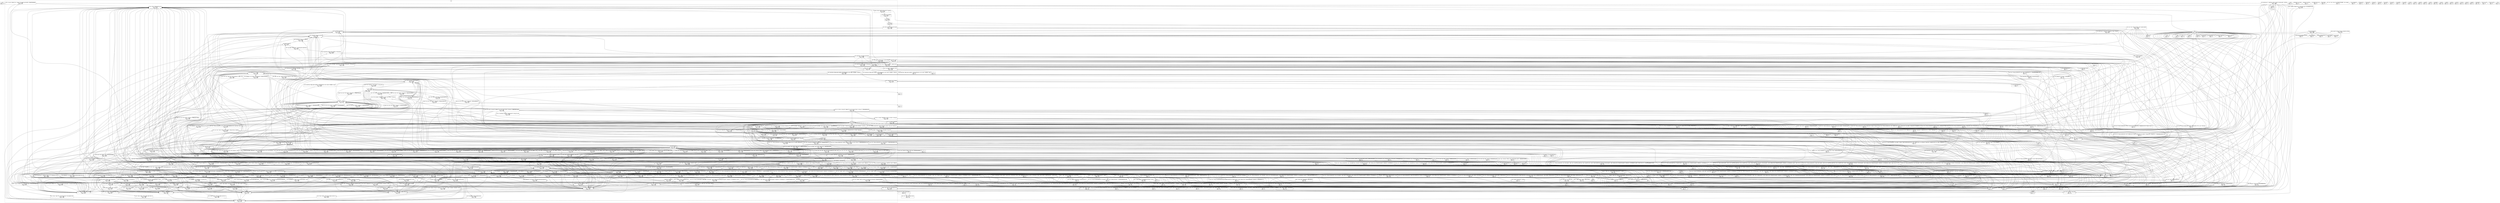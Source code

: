 digraph {
    node [fontname=monospace shape=box]
    0 [label="_init\nmax >= 0\nlocal = ?"]
    1 [label="alloc::raw_vec::RawVec<T,A>::reserve::do_reserve_and_handle::h36e49129a03eb81f\nmax >= 11408\nlocal = 72"]
    2 [label="alloc::raw_vec::RawVec<T,A>::reserve::do_reserve_and_handle::h1c4bd2a6cfea8c97\nmax >= 11408\nlocal = 72"]
    3 [label="alloc::alloc::handle_alloc_error\nmax >= 11408\nlocal = 8"]
    4 [label="alloc::vec::Vec<T,A>::remove::assert_failed\nmax >= 11408\nlocal = 104"]
    5 [label="core::slice::<impl [T]>::copy_from_slice::len_mismatch_fail\nmax >= 11408\nlocal = 104"]
    6 [label="core::str::slice_error_fail\nmax >= 11408\nlocal = 8"]
    7 [label="core::option::expect_failed\nmax >= 11408\nlocal = 8"]
    8 [label="core::slice::index::slice_start_index_len_fail\nmax >= 11408\nlocal = 8"]
    9 [label="core::panicking::panic_fmt\nmax >= 11408\nlocal = 40"]
    10 [label="core::panicking::panic_str_nounwind\nmax >= 11408\nlocal = 104"]
    11 [label="core::panicking::panic_no_unwind\nmax >= 11408\nlocal = 8"]
    12 [label="core::panicking::panic\nmax >= 11408\nlocal = 72"]
    13 [label="core::panicking::panic_bounds_check\nmax >= 11408\nlocal = 104"]
    14 [label="core::slice::index::slice_end_index_len_fail\nmax >= 11408\nlocal = 8"]
    15 [label="core::slice::index::slice_index_order_fail\nmax >= 11408\nlocal = 8"]
    16 [label="core::str::traits::str_index_overflow_fail\nmax >= 11408\nlocal = 56"]
    17 [label="core::result::unwrap_failed\nmax >= 11408\nlocal = 120"]
    18 [label="alloc::raw_vec::RawVec<T,A>::reserve::do_reserve_and_handle::h7c82f202d21c6a81\nmax >= 11408\nlocal = 56"]
    19 [label="alloc::raw_vec::RawVec<T,A>::reserve::do_reserve_and_handle::hac17b197766c3e24\nmax >= 11408\nlocal = 72"]
    20 [label="alloc::raw_vec::RawVec<T,A>::reserve::do_reserve_and_handle::hc50c964d88e1fcd3\nmax >= 11408\nlocal = 72"]
    21 [label="std::sync::once_lock::OnceLock<T>::initialize::h85a9eed71391c72c\nmax >= 11408\nlocal = 40"]
    22 [label="std::sync::once_lock::OnceLock<T>::initialize::h76762097b7ed186e\nmax >= 11408\nlocal = 40"]
    23 [label="core::slice::sort::heapsort\nmax >= 11408\nlocal = 24"]
    24 [label="core::slice::sort::break_patterns\nmax >= 11408\nlocal = 40"]
    25 [label="core::slice::sort::partial_insertion_sort\nmax >= 11408\nlocal = 72"]
    26 [label="std::sys::common::small_c_string::run_with_cstr_allocating::h47029cc8515edc21\nmax >= 11408\nlocal = 88"]
    27 [label="std::sys::common::small_c_string::run_with_cstr_allocating::h9a3aefaa1af60b79\nmax >= 11408\nlocal = 248"]
    28 [label="std::sys::common::small_c_string::run_with_cstr_allocating::hccb79c6c567336b1\nmax >= 11408\nlocal = 72"]
    29 [label="std::panicking::try::cleanup\nmax >= 11408\nlocal = 24"]
    30 [label="std::io::buffered::bufwriter::BufWriter<W>::write_all_cold\nmax >= 11408\nlocal = 40"]
    31 [label="std::process::abort\nmax >= 16\nlocal = 8"]
    32 [label="std::sys_common::once::futex::Once::call::ha064289d5e4e38a3\nmax >= 11408\nlocal = 184"]
    33 [label="std::sys_common::once::futex::Once::call::ha5980900666938bc\nmax >= 11408\nlocal = 184"]
    34 [label="std::sys_common::once::futex::Once::call::he3d97cf7570bf583\nmax >= 11408\nlocal = 184"]
    35 [label="std::thread::ThreadId::new::exhausted\nmax >= 11408\nlocal = 56"]
    36 [label="core::panicking::assert_failed\nmax >= 11408\nlocal = 88"]
    37 [label="std::sys::unix::locks::futex_mutex::Mutex::lock_contended\nmax >= 72\nlocal = 72"]
    38 [label="std::sys::unix::locks::futex_rwlock::RwLock::read_contended\nmax >= 11408\nlocal = 104"]
    39 [label="std::sys::unix::locks::futex_rwlock::RwLock::wake_writer_or_readers\nmax >= 11408\nlocal = 8"]
    40 [label="std::panicking::panic_count::is_zero_slow_path\nmax = 0\nlocal = 0"]
    41 [label="_start\nmax >= 0\nlocal = ?"]
    42 [label="deregister_tm_clones\nmax >= 0\nlocal = ?"]
    43 [label="register_tm_clones\nmax >= 0\nlocal = ?"]
    44 [label="__do_global_dtors_aux\nmax >= 0\nlocal = ?"]
    45 [label="frame_dummy\nmax >= 0\nlocal = ?"]
    46 [label="std::sys_common::backtrace::__rust_begin_short_backtrace\nmax >= 11408\nlocal = 8"]
    47 [label="example::main\nmax >= 11408\nlocal = 8"]
    48 [label="example::bar\nmax >= 11408\nlocal = 136"]
    49 [label="main\nmax >= 11768\nlocal = 360"]
    50 [label="__rust_alloc\nmax >= 8\nlocal = 8"]
    51 [label="__rust_alloc_error_handler\nmax >= 11408\nlocal = 8"]
    52 [label="alloc::raw_vec::RawVec<T,A>::reserve_for_push::h0fe5c4d51fb598af\nmax >= 11408\nlocal = 72"]
    53 [label="alloc::raw_vec::finish_grow::h9110f896855b326d\nmax >= 56\nlocal = 56"]
    54 [label="addr2line::path_push\nmax >= 11408\nlocal = 56"]
    55 [label="alloc::raw_vec::capacity_overflow\nmax >= 11408\nlocal = 56"]
    56 [label="alloc::raw_vec::finish_grow::hc1b85e927d427dc6\nmax >= 56\nlocal = 56"]
    57 [label="alloc::raw_vec::RawVec<T,A>::reserve_for_push::h7f7fb77b57ac68b5\nmax >= 11408\nlocal = 72"]
    58 [label="alloc::alloc::handle_alloc_error::rt_error\nmax >= 11408\nlocal = 8"]
    59 [label="__rg_oom\nmax >= 11408\nlocal = 8"]
    60 [label="alloc::vec::Vec<T,A>::into_boxed_slice\nmax >= 11408\nlocal = 24"]
    61 [label="alloc::string::String::from_utf8_lossy\nmax >= 11408\nlocal = 152"]
    62 [label="core::fmt::num::<impl core::fmt::LowerHex for u64>::fmt\nmax >= 11408\nlocal = 136"]
    63 [label="<core::cell::BorrowMutError as core::fmt::Debug>::fmt\nmax >= 11408\nlocal = 0"]
    64 [label="core::ffi::c_str::CStr::from_bytes_with_nul\nmax >= 11408\nlocal = 8"]
    65 [label="core::unicode::unicode_data::grapheme_extend::lookup\nmax >= 11408\nlocal = 8"]
    66 [label="core::str::slice_error_fail_rt\nmax >= 11408\nlocal = 216"]
    67 [label="<core::fmt::builders::PadAdapter as core::fmt::Write>::write_str\nmax >= 11408\nlocal = 168"]
    68 [label="core::fmt::builders::DebugTuple::field\nmax >= 11408\nlocal = 152"]
    69 [label="core::fmt::builders::DebugList::entry\nmax >= 11408\nlocal = 152"]
    70 [label="core::fmt::Write::write_char::h4bdb9e0bc57a10bb\nmax >= 11408\nlocal = 8"]
    71 [label="core::fmt::Write::write_fmt::h2df8348828b3c4f3\nmax >= 11408\nlocal = 72"]
    72 [label="<&mut W as core::fmt::Write>::write_str::hcd4131971a445834\nmax >= 11408\nlocal = 0"]
    73 [label="<&mut W as core::fmt::Write>::write_char::h98ee350c3e365b6e\nmax >= 11408\nlocal = 8"]
    74 [label="<&mut W as core::fmt::Write>::write_fmt::h89a539141d589008\nmax >= 11408\nlocal = 72"]
    75 [label="core::str::count::do_count_chars\nmax = 48\nlocal = 48"]
    76 [label="<core::num::error::ParseIntError as core::fmt::Debug>::fmt\nmax >= 11408\nlocal = 88"]
    77 [label="core::str::converts::from_utf8\nmax = 24\nlocal = 24"]
    78 [label="<T as core::any::Any>::type_id::h590003a154429f55\nmax = 0\nlocal = 0"]
    79 [label="core::panicking::panic_str\nmax >= 11408\nlocal = 24"]
    80 [label="core::panicking::panic_display\nmax >= 11408\nlocal = 72"]
    81 [label="<core::panic::panic_info::PanicInfo as core::fmt::Display>::fmt\nmax >= 11408\nlocal = 152"]
    82 [label="core::slice::memchr::memchr_aligned\nmax >= 11408\nlocal = 24"]
    83 [label="core::fmt::num::imp::<impl core::fmt::Display for i32>::fmt\nmax >= 11408\nlocal = 56"]
    84 [label="core::fmt::num::imp::<impl core::fmt::Display for u32>::fmt\nmax >= 11408\nlocal = 40"]
    85 [label="core::fmt::num::imp::<impl core::fmt::Display for u64>::fmt\nmax >= 11408\nlocal = 40"]
    86 [label="core::fmt::num::imp::<impl core::fmt::Display for usize>::fmt\nmax >= 11408\nlocal = 40"]
    87 [label="<core::ops::range::Range<Idx> as core::fmt::Debug>::fmt\nmax >= 11408\nlocal = 152"]
    88 [label="core::slice::index::slice_start_index_len_fail_rt\nmax >= 11408\nlocal = 104"]
    89 [label="core::panicking::assert_failed_inner\nmax >= 11408\nlocal = 216"]
    90 [label="core::slice::index::slice_end_index_len_fail_rt\nmax >= 11408\nlocal = 104"]
    91 [label="core::slice::index::slice_index_order_fail_rt\nmax >= 11408\nlocal = 104"]
    92 [label="core::str::pattern::StrSearcher::new\nmax >= 11408\nlocal = 72"]
    93 [label="core::ops::function::FnOnce::call_once::hf22b3a8ce0daddbe\nmax = 0\nlocal = 0"]
    94 [label="core::fmt::write\nmax >= 11408\nlocal = 120"]
    95 [label="<core::fmt::Arguments as core::fmt::Display>::fmt\nmax >= 11408\nlocal = 56"]
    96 [label="core::fmt::Formatter::pad_integral\nmax >= 11408\nlocal = 104"]
    97 [label="core::fmt::Formatter::pad_integral::write_prefix\nmax >= 11408\nlocal = 40"]
    98 [label="core::fmt::Formatter::pad\nmax >= 11408\nlocal = 72"]
    99 [label="<&T as core::fmt::Debug>::fmt::haf905d37ffbff97d\nmax >= 11408\nlocal = 0"]
    100 [label="<char as core::fmt::Debug>::fmt\nmax >= 11408\nlocal = 56"]
    101 [label="<char as core::fmt::Display>::fmt\nmax >= 11408\nlocal = 8"]
    102 [label="<core::fmt::Error as core::fmt::Debug>::fmt\nmax >= 11408\nlocal = 0"]
    103 [label="<&T as core::fmt::Display>::fmt::h1bbdba98d372c13c\nmax >= 11408\nlocal = 0"]
    104 [label="<&T as core::fmt::Display>::fmt::h9763b0f888de61b9\nmax >= 11408\nlocal = 0"]
    105 [label="<&T as core::fmt::Display>::fmt::hef733b5ff7cff0ba\nmax >= 11408\nlocal = 56"]
    106 [label="core::unicode::printable::is_printable\nmax >= 11408\nlocal = 8"]
    107 [label="core::unicode::printable::check\nmax >= 11408\nlocal = 24"]
    108 [label="<core::str::lossy::Utf8Chunks as core::iter::traits::iterator::Iterator>::next\nmax = 16\nlocal = 16"]
    109 [label="core::ptr::drop_in_place<gimli::read::abbrev::Abbreviation>\nmax >= 0\nlocal = 0"]
    110 [label="gimli::read::unit::allow_section_offset\nmax = 0\nlocal = 0"]
    111 [label="core::ptr::drop_in_place<alloc::collections::btree::mem::replace::PanicGuard>\nmax = 0\nlocal = 0"]
    112 [label="core::ptr::drop_in_place<alloc::boxed::Box<alloc::collections::btree::node::LeafNode<u64,gimli::read::abbrev::Abbreviation>>>\nmax >= 0\nlocal = 0"]
    113 [label="core::ptr::drop_in_place<(u64,gimli::read::abbrev::Abbreviation)>\nmax >= 0\nlocal = 0"]
    114 [label="alloc::raw_vec::finish_grow::h190038aeb7632f38\nmax >= 56\nlocal = 56"]
    115 [label="alloc::raw_vec::RawVec<T,A>::reserve_for_push::hd7d16d8d4127f535\nmax >= 11408\nlocal = 72"]
    116 [label="<gimli::read::abbrev::Attributes as core::ops::deref::Deref>::deref\nmax >= 11408\nlocal = 8"]
    117 [label="miniz_oxide::inflate::core::decompress\nmax >= 11408\nlocal = 280"]
    118 [label="miniz_oxide::inflate::core::apply_match\nmax >= 11408\nlocal = 8"]
    119 [label="miniz_oxide::inflate::core::transfer\nmax >= 11408\nlocal = 24"]
    120 [label="miniz_oxide::inflate::core::init_tree\nmax >= 11408\nlocal = 264"]
    121 [label="panic_unwind::real_imp::panic::exception_cleanup\nmax >= 11416\nlocal = 8"]
    122 [label="core::ptr::drop_in_place<panic_unwind::real_imp::Exception>\nmax >= 11408\nlocal = 24"]
    123 [label="core::ptr::drop_in_place<alloc::boxed::Box<panic_unwind::real_imp::Exception>>\nmax >= 11408\nlocal = 24"]
    124 [label="rustc_demangle::v0::Printer::print_path\nmax >= 11408\nlocal = 152"]
    125 [label="rustc_demangle::v0::Printer::print_backref::hf36512f7f0419140\nmax >= 11408\nlocal = 56"]
    126 [label="rustc_demangle::v0::Printer::print_sep_list::h3a7df39366650a74\nmax >= 11408\nlocal = 40"]
    127 [label="rustc_demangle::v0::Parser::integer_62\nmax = 8\nlocal = 8"]
    128 [label="rustc_demangle::v0::Printer::skipping_printing\nmax >= 11408\nlocal = 24"]
    129 [label="rustc_demangle::v0::Printer::print_type\nmax >= 11408\nlocal = 56"]
    130 [label="rustc_demangle::v0::Parser::namespace\nmax = 0\nlocal = 0"]
    131 [label="rustc_demangle::v0::Parser::disambiguator\nmax = 32\nlocal = 24"]
    132 [label="rustc_demangle::v0::Parser::ident\nmax >= 11408\nlocal = 8"]
    133 [label="<rustc_demangle::v0::Ident as core::fmt::Display>::fmt\nmax >= 11408\nlocal = 632"]
    134 [label="rustc_demangle::v0::Printer::in_binder::hec7719f1ee5b5f14\nmax >= 11408\nlocal = 56"]
    135 [label="rustc_demangle::v0::Printer::print_backref::hc554e4e7d344a4d2\nmax >= 11408\nlocal = 56"]
    136 [label="rustc_demangle::v0::Printer::in_binder::h26a2a4831ba0cb56\nmax >= 11408\nlocal = 56"]
    137 [label="rustc_demangle::v0::Printer::eat\nmax = 0\nlocal = 0"]
    138 [label="rustc_demangle::v0::Printer::print_lifetime_from_index\nmax >= 11408\nlocal = 88"]
    139 [label="rustc_demangle::v0::Printer::print_sep_list::h0e9a7382fb3b688a\nmax >= 11408\nlocal = 40"]
    140 [label="rustc_demangle::v0::Printer::print_const\nmax >= 11408\nlocal = 56"]
    141 [label="rustc_demangle::v0::Printer::print_const_uint\nmax >= 11408\nlocal = 88"]
    142 [label="rustc_demangle::v0::Printer::print_backref::h548e65211749ae9a\nmax >= 11408\nlocal = 56"]
    143 [label="rustc_demangle::v0::Parser::next\nmax = 0\nlocal = 0"]
    144 [label="rustc_demangle::v0::Printer::print_sep_list::h3289e49d30d83dfe\nmax >= 11408\nlocal = 120"]
    145 [label="rustc_demangle::v0::Printer::print_sep_list::h93b8929ddd17de71\nmax >= 11408\nlocal = 40"]
    146 [label="rustc_demangle::v0::Printer::print_sep_list::h59cbeb4875f8cedc\nmax >= 11408\nlocal = 40"]
    147 [label="rustc_demangle::v0::Printer::print_const_str_literal\nmax >= 11408\nlocal = 120"]
    148 [label="rustc_demangle::v0::Parser::hex_nibbles\nmax >= 11408\nlocal = 8"]
    149 [label="rustc_demangle::v0::HexNibbles::try_parse_uint\nmax >= 11408\nlocal = 232"]
    150 [label="rustc_demangle::v0::Printer::print_quoted_escaped_chars\nmax >= 11408\nlocal = 72"]
    151 [label="<core::iter::sources::from_fn::FromFn<F> as core::iter::traits::iterator::Iterator>::next\nmax >= 11408\nlocal = 168"]
    152 [label="core::str::count::count_chars\nmax = 48\nlocal = 0"]
    153 [label="rustc_demangle::v0::Printer::print_dyn_trait\nmax >= 11408\nlocal = 120"]
    154 [label="rustc_demangle::v0::Printer::print_path_maybe_open_generics\nmax >= 11408\nlocal = 72"]
    155 [label="rustc_demangle::v0::Printer::print_generic_arg\nmax >= 11408\nlocal = 40"]
    156 [label="rustc_demangle::v0::Printer::print_type::{{closure}}\nmax >= 11408\nlocal = 200"]
    157 [label="core::str::iter::SplitInternal<P>::next\nmax >= 11408\nlocal = 72"]
    158 [label="<() as core::fmt::Debug>::fmt\nmax >= 11408\nlocal = 0"]
    159 [label="<&T as core::fmt::Display>::fmt::h9e258ba42fb59b6a\nmax >= 11408\nlocal = 168"]
    160 [label="<rustc_demangle::SizeLimitExhausted as core::fmt::Debug>::fmt\nmax >= 11408\nlocal = 0"]
    161 [label="<&mut W as core::fmt::Write>::write_str::hecbb674d2aa2ba65\nmax >= 11408\nlocal = 0"]
    162 [label="<&mut W as core::fmt::Write>::write_char::h7c8ae46f106cbadf\nmax >= 11408\nlocal = 8"]
    163 [label="<&mut W as core::fmt::Write>::write_fmt::h05bc94fe4bdf202b\nmax >= 11408\nlocal = 72"]
    164 [label="<&T as core::fmt::Debug>::fmt::h26e0507552ebe7a6\nmax >= 11408\nlocal = 136"]
    165 [label="<&T as core::fmt::Debug>::fmt::h26fc9e5d8c068b49\nmax >= 11408\nlocal = 120"]
    166 [label="<&mut T as core::fmt::Debug>::fmt\nmax >= 11408\nlocal = 72"]
    167 [label="alloc::collections::btree::search::<impl alloc::collections::btree::node::NodeRef<BorrowType,K,V,alloc::collections::btree::node::marker::LeafOrInternal>>::search_tree\nmax = 0\nlocal = 0"]
    168 [label="alloc::raw_vec::RawVec<T,A>::allocate_in\nmax >= 11408\nlocal = 24"]
    169 [label="alloc::raw_vec::RawVec<T,A>::reserve_for_push::h0b2d41189b825f5e\nmax >= 11408\nlocal = 72"]
    170 [label="alloc::raw_vec::RawVec<T,A>::reserve_for_push::h0cca32ac08a6250b\nmax >= 11408\nlocal = 72"]
    171 [label="alloc::raw_vec::RawVec<T,A>::reserve_for_push::h0da710bae1a09a5d\nmax >= 11408\nlocal = 72"]
    172 [label="alloc::raw_vec::RawVec<T,A>::reserve_for_push::h26ca01d2a920031e\nmax >= 11408\nlocal = 72"]
    173 [label="alloc::raw_vec::RawVec<T,A>::reserve_for_push::h3781c4658f7a3cbb\nmax >= 11408\nlocal = 72"]
    174 [label="alloc::raw_vec::RawVec<T,A>::reserve_for_push::h4bac86e8d2af1316\nmax >= 11408\nlocal = 72"]
    175 [label="alloc::raw_vec::RawVec<T,A>::reserve_for_push::h57cd82e963fcca36\nmax >= 11480\nlocal = 72"]
    176 [label="alloc::raw_vec::RawVec<T,A>::reserve_for_push::h657ebd7e04ce54e2\nmax >= 11408\nlocal = 72"]
    177 [label="alloc::raw_vec::RawVec<T,A>::reserve_for_push::hb5dd487f8e23b19a\nmax >= 11408\nlocal = 72"]
    178 [label="alloc::raw_vec::RawVec<T,A>::reserve_for_push::hb7fcd15b842ce237\nmax >= 11408\nlocal = 72"]
    179 [label="alloc::raw_vec::RawVec<T,A>::reserve_for_push::hd623e7b8b2d427de\nmax >= 11408\nlocal = 72"]
    180 [label="core::option::Option<&T>::cloned\nmax = 0\nlocal = 0"]
    181 [label="gimli::read::aranges::DebugAranges<R>::header\nmax = 144\nlocal = 24"]
    182 [label="gimli::read::aranges::ArangeHeader<R,Offset>::parse\nmax = 120\nlocal = 88"]
    183 [label="gimli::read::aranges::ArangeEntryIter<R>::next\nmax = 104\nlocal = 88"]
    184 [label="std::backtrace_rs::symbolize::gimli::stash::Stash::allocate\nmax >= 11408\nlocal = 40"]
    185 [label="alloc::sync::Arc<T>::drop_slow::h05c3d540325ac690\nmax >= 8\nlocal = 8"]
    186 [label="alloc::sync::Arc<T>::drop_slow::h283671f02b6246d7\nmax >= 0\nlocal = 0"]
    187 [label="core::ptr::drop_in_place<std::io::error::Error>::h64d1dcbb94c646a0.1170\nmax >= 11408\nlocal = 24"]
    188 [label="alloc::alloc::box_free::h41901c19036f3af5.1171\nmax >= 0\nlocal = 0"]
    189 [label="alloc::sync::Arc<T>::drop_slow::hdf26ee12f52b1480\nmax >= 8\nlocal = 8"]
    190 [label="alloc::sync::Arc<T>::drop_slow::he11561cbe4432cdf\nmax >= 8\nlocal = 8"]
    191 [label="<std::io::stdio::StdoutRaw as std::io::Write>::write_all\nmax >= 11408\nlocal = 56"]
    192 [label="core::ptr::drop_in_place<std::sys_common::remutex::ReentrantMutexGuard<core::cell::RefCell<std::io::buffered::linewriter::LineWriter<std::io::stdio::StdoutRaw>>>>\nmax >= 0\nlocal = 0"]
    193 [label="core::ptr::drop_in_place<std::io::buffered::linewriter::LineWriter<std::io::stdio::StdoutRaw>>\nmax >= 11408\nlocal = 24"]
    194 [label="core::ptr::drop_in_place<core::cell::RefMut<std::io::buffered::linewriter::LineWriter<std::io::stdio::StdoutRaw>>>\nmax = 0\nlocal = 0"]
    195 [label="core::ptr::drop_in_place<std::io::Write::write_fmt::Adapter<std::io::stdio::StdoutLock>>\nmax >= 11408\nlocal = 24"]
    196 [label="std::sys::unix::fs::try_statx\nmax >= 296\nlocal = 296"]
    197 [label="std::sys::unix::fs::File::open_c\nmax >= 56\nlocal = 56"]
    198 [label="<T as core::any::Any>::type_id::h14df34c32cea24a7\nmax = 0\nlocal = 0"]
    199 [label="<*mut T as core::fmt::Debug>::fmt\nmax >= 11408\nlocal = 168"]
    200 [label="core::ptr::drop_in_place<gimli::read::abbrev::Attributes>\nmax >= 0\nlocal = 0"]
    201 [label="core::ptr::drop_in_place<gimli::read::abbrev::Abbreviations>\nmax >= 11408\nlocal = 40"]
    202 [label="std::path::Components::as_path\nmax >= 11408\nlocal = 200"]
    203 [label="std::path::Components::include_cur_dir\nmax >= 11408\nlocal = 8"]
    204 [label="std::path::Components::parse_next_component_back\nmax >= 11408\nlocal = 40"]
    205 [label="<std::path::Components as core::iter::traits::iterator::Iterator>::next\nmax >= 11408\nlocal = 72"]
    206 [label="<std::path::Components as core::iter::traits::double_ended::DoubleEndedIterator>::next_back\nmax >= 11408\nlocal = 216"]
    207 [label="std::path::PathBuf::push::h1a9bf8079e137fee\nmax >= 11408\nlocal = 8"]
    208 [label="std::path::PathBuf::push::h7d8b24751c771554\nmax >= 11408\nlocal = 8"]
    209 [label="std::path::PathBuf::push::hb5fa75d5c04ed561\nmax >= 11408\nlocal = 40"]
    210 [label="std::path::Path::parent\nmax >= 11408\nlocal = 120"]
    211 [label="std::path::Path::_strip_prefix\nmax >= 11408\nlocal = 392"]
    212 [label="std::path::Path::is_file\nmax >= 11408\nlocal = 200"]
    213 [label="std::path::Path::is_dir\nmax >= 11408\nlocal = 200"]
    214 [label="<std::path::StripPrefixError as core::fmt::Debug>::fmt\nmax >= 11408\nlocal = 56"]
    215 [label="std::sys::unix::stack_overflow::imp::signal_handler\nmax >= 11664\nlocal = 248"]
    216 [label="core::ptr::drop_in_place<core::result::Result<(),std::io::error::Error>>::h9dd02d4b64d2d1a9.1227\nmax >= 11408\nlocal = 24"]
    217 [label="core::iter::traits::iterator::Iterator::eq\nmax >= 11408\nlocal = 328"]
    218 [label="core::slice::sort::recurse\nmax >= 11408\nlocal = 456"]
    219 [label="core::ptr::drop_in_place<core::slice::sort::CopyOnDrop<std::backtrace_rs::symbolize::gimli::elf::ParsedSym>>\nmax = 0\nlocal = 0"]
    220 [label="std::alloc::default_alloc_error_hook\nmax >= 11408\nlocal = 104"]
    221 [label="rust_oom\nmax >= 11408\nlocal = 8"]
    222 [label="core::ops::function::FnOnce::call_once{{vtable.shim}}::hfd390df0392dbf23\nmax >= 11408\nlocal = 0"]
    223 [label="std::sys_common::backtrace::_print_fmt::{{closure}}::hbd8899d336e1d05a\nmax >= 11408\nlocal = 184"]
    224 [label="core::ptr::drop_in_place<std::backtrace_rs::print::BacktraceFrameFmt>\nmax = 0\nlocal = 0"]
    225 [label="std::sys_common::backtrace::_print_fmt::{{closure}}::{{closure}}\nmax >= 11408\nlocal = 232"]
    226 [label="core::str::pattern::Pattern::is_contained_in\nmax >= 11408\nlocal = 184"]
    227 [label="std::backtrace_rs::symbolize::SymbolName::new\nmax >= 11408\nlocal = 216"]
    228 [label="<std::backtrace_rs::symbolize::SymbolName as core::fmt::Display>::fmt\nmax >= 11408\nlocal = 152"]
    229 [label="core::ptr::drop_in_place<alloc::vec::Vec<(gimli::common::DebugInfoOffset,gimli::common::DebugArangesOffset)>>\nmax >= 0\nlocal = 0"]
    230 [label="core::ptr::drop_in_place<alloc::vec::Vec<addr2line::LineSequence>>\nmax >= 40\nlocal = 40"]
    231 [label="core::ptr::drop_in_place<alloc::vec::Vec<addr2line::UnitRange>>\nmax >= 0\nlocal = 0"]
    232 [label="<&T as core::fmt::Debug>::fmt::hc84caef91f0d3073\nmax >= 11408\nlocal = 136"]
    233 [label="<&T as core::fmt::Debug>::fmt::hd209bfa036161cba\nmax >= 11408\nlocal = 0"]
    234 [label="gimli::read::rnglists::RangeLists<R>::get_offset\nmax = 80\nlocal = 56"]
    235 [label="gimli::read::rnglists::RngListIter<R>::next\nmax = 144\nlocal = 104"]
    236 [label="object::read::util::StringTable<R>::get\nmax = 0\nlocal = 0"]
    237 [label="std::io::Write::write_fmt\nmax >= 11408\nlocal = 88"]
    238 [label="core::ptr::drop_in_place<alloc::ffi::c_str::CString>\nmax >= 0\nlocal = 0"]
    239 [label="core::ops::function::FnOnce::call_once::h045028c762d6fbdf\nmax >= 11408\nlocal = 8"]
    240 [label="std::rt::lang_start_internal::{{closure}}::h42b5e48f88ff35eb\nmax >= 11408\nlocal = 120"]
    241 [label="std::rt::lang_start_internal::{{closure}}::h3fcc594d69639284\nmax >= 11408\nlocal = 120"]
    242 [label="<std::thread::local::AccessError as core::fmt::Debug>::fmt\nmax >= 11408\nlocal = 0"]
    243 [label="core::ptr::drop_in_place<core::cell::RefMut<core::option::Option<std::sys_common::thread_info::ThreadInfo>>>\nmax = 0\nlocal = 0"]
    244 [label="core::ptr::drop_in_place<std::thread::Thread>::hde59e1b3c7f232e8.1323\nmax >= 8\nlocal = 0"]
    245 [label="core::ptr::drop_in_place<std::sys_common::thread_info::set::{{closure}}>\nmax >= 8\nlocal = 0"]
    246 [label="<std::io::error::Error as core::fmt::Display>::fmt\nmax >= 11408\nlocal = 264"]
    247 [label="<alloc::string::String as core::fmt::Display>::fmt\nmax >= 11408\nlocal = 0"]
    248 [label="std::io::Write::write_all\nmax >= 11408\nlocal = 56"]
    249 [label="std::backtrace_rs::backtrace::libunwind::trace::trace_fn\nmax >= 11448\nlocal = 40"]
    250 [label="gimli::read::dwarf::Dwarf<R>::attr_string\nmax = 80\nlocal = 56"]
    251 [label="core::ptr::drop_in_place<alloc::sync::ArcInner<gimli::read::dwarf::Dwarf<gimli::read::endian_slice::EndianSlice<gimli::endianity::LittleEndian>>>>\nmax >= 8\nlocal = 0"]
    252 [label="<alloc::collections::btree::map::BTreeMap<K,V,A> as core::ops::drop::Drop>::drop\nmax >= 11408\nlocal = 72"]
    253 [label="addr2line::ResUnit<R>::render_file\nmax >= 11408\nlocal = 168"]
    254 [label="core::ptr::drop_in_place<alloc::borrow::Cow<str>>\nmax >= 0\nlocal = 0"]
    255 [label="addr2line::ResDwarf<R>::parse\nmax >= 11408\nlocal = 3592"]
    256 [label="core::ptr::drop_in_place<alloc::raw_vec::RawVec<addr2line::ResUnit<gimli::read::endian_slice::EndianSlice<gimli::endianity::LittleEndian>>>>\nmax >= 0\nlocal = 0"]
    257 [label="core::ptr::drop_in_place<core::option::Option<gimli::read::line::IncompleteLineProgram<gimli::read::endian_slice::EndianSlice<gimli::endianity::LittleEndian>,usize>>>\nmax >= 8\nlocal = 8"]
    258 [label="core::ptr::drop_in_place<gimli::read::dwarf::Unit<gimli::read::endian_slice::EndianSlice<gimli::endianity::LittleEndian>,usize>>\nmax >= 11408\nlocal = 40"]
    259 [label="core::ptr::drop_in_place<addr2line::lazy::LazyCell<core::result::Result<addr2line::Lines,gimli::read::Error>>>\nmax >= 40\nlocal = 40"]
    260 [label="core::ptr::drop_in_place<addr2line::ResUnit<gimli::read::endian_slice::EndianSlice<gimli::endianity::LittleEndian>>>\nmax >= 11408\nlocal = 24"]
    261 [label="core::ptr::drop_in_place<alloc::vec::Vec<addr2line::ResUnit<gimli::read::endian_slice::EndianSlice<gimli::endianity::LittleEndian>>>>\nmax >= 11408\nlocal = 40"]
    262 [label="core::ptr::drop_in_place<alloc::sync::Arc<gimli::read::dwarf::Dwarf<gimli::read::endian_slice::EndianSlice<gimli::endianity::LittleEndian>>>>\nmax >= 8\nlocal = 0"]
    263 [label="core::ptr::drop_in_place<addr2line::lazy::LazyCell<core::result::Result<addr2line::function::Functions<gimli::read::endian_slice::EndianSlice<gimli::endianity::LittleEndian>>,gimli::read::Error>>>\nmax >= 40\nlocal = 40"]
    264 [label="std::sys::unix::decode_error_kind\nmax = 0\nlocal = 0"]
    265 [label="std::sys::unix::abort_internal\nmax >= 8\nlocal = 8"]
    266 [label="std::backtrace_rs::symbolize::gimli::libs_dl_iterate_phdr::callback\nmax >= 11968\nlocal = 488"]
    267 [label="core::ptr::drop_in_place<std::backtrace_rs::symbolize::gimli::Library>\nmax >= 8\nlocal = 8"]
    268 [label="<&mut W as core::fmt::Write>::write_str::hd54d1e20174fb8dc\nmax >= 11408\nlocal = 40"]
    269 [label="<&mut W as core::fmt::Write>::write_char::h4821b38a2819c707\nmax >= 11408\nlocal = 40"]
    270 [label="<&mut W as core::fmt::Write>::write_fmt::h9c726c3aad019d12\nmax >= 11408\nlocal = 72"]
    271 [label="alloc::ffi::c_str::CString::new\nmax >= 11408\nlocal = 152"]
    272 [label="gimli::read::addr::DebugAddr<R>::get_address\nmax = 40\nlocal = 24"]
    273 [label="core::ptr::drop_in_place<alloc::vec::Vec<&addr2line::function::InlinedFunction<gimli::read::endian_slice::EndianSlice<gimli::endianity::LittleEndian>>>>\nmax >= 0\nlocal = 0"]
    274 [label="addr2line::function::Function<R>::parse_children\nmax >= 11408\nlocal = 440"]
    275 [label="addr2line::function::name_attr\nmax >= 11408\nlocal = 24"]
    276 [label="core::ptr::drop_in_place<alloc::boxed::Box<[addr2line::function::InlinedFunction<gimli::read::endian_slice::EndianSlice<gimli::endianity::LittleEndian>>]>>\nmax >= 0\nlocal = 0"]
    277 [label="core::ptr::drop_in_place<alloc::vec::Vec<addr2line::function::InlinedFunction<gimli::read::endian_slice::EndianSlice<gimli::endianity::LittleEndian>>>>\nmax >= 0\nlocal = 0"]
    278 [label="addr2line::function::name_entry\nmax >= 11408\nlocal = 232"]
    279 [label="core::ptr::drop_in_place<(gimli::read::unit::UnitOffset,addr2line::lazy::LazyCell<core::result::Result<addr2line::function::Function<gimli::read::endian_slice::EndianSlice<gimli::endianity::LittleEndian>>,gimli::read::Error>>)>\nmax >= 8\nlocal = 8"]
    280 [label="core::ptr::drop_in_place<alloc::boxed::Box<[(gimli::read::unit::UnitOffset,addr2line::lazy::LazyCell<core::result::Result<addr2line::function::Function<gimli::read::endian_slice::EndianSlice<gimli::endianity::LittleEndian>>,gimli::read::Error>>)]>>\nmax >= 40\nlocal = 40"]
    281 [label="core::ptr::drop_in_place<alloc::vec::Vec<(gimli::read::unit::UnitOffset,addr2line::lazy::LazyCell<core::result::Result<addr2line::function::Function<gimli::read::endian_slice::EndianSlice<gimli::endianity::LittleEndian>>,gimli::read::Error>>)>>\nmax >= 40\nlocal = 40"]
    282 [label="core::ptr::drop_in_place<alloc::string::String>::h9d8d742738c70de6.1697\nmax >= 0\nlocal = 0"]
    283 [label="__rust_drop_panic\nmax >= 11408\nlocal = 136"]
    284 [label="__rust_foreign_exception\nmax >= 11408\nlocal = 136"]
    285 [label="core::ptr::drop_in_place<core::option::Option<std::thread::Thread>>\nmax >= 8\nlocal = 0"]
    286 [label="std::panicking::default_hook::{{closure}}\nmax >= 11408\nlocal = 136"]
    287 [label="rust_begin_unwind\nmax >= 11408\nlocal = 24"]
    288 [label="<std::panicking::begin_panic_handler::PanicPayload as core::panic::BoxMeUp>::take_box\nmax >= 11408\nlocal = 104"]
    289 [label="<T as core::any::Any>::type_id::h513d4183332ce029\nmax = 0\nlocal = 0"]
    290 [label="<std::panicking::begin_panic_handler::PanicPayload as core::panic::BoxMeUp>::get\nmax >= 11408\nlocal = 88"]
    291 [label="<std::panicking::begin_panic_handler::StrPanicPayload as core::panic::BoxMeUp>::take_box\nmax >= 11408\nlocal = 24"]
    292 [label="<std::panicking::begin_panic_handler::StrPanicPayload as core::panic::BoxMeUp>::get\nmax = 0\nlocal = 0"]
    293 [label="std::panicking::rust_panic_with_hook\nmax >= 11408\nlocal = 216"]
    294 [label="rust_panic\nmax >= 11408\nlocal = 200"]
    295 [label="core::ptr::drop_in_place<std::sync::rwlock::RwLockReadGuard<std::panicking::Hook>>\nmax >= 11408\nlocal = 0"]
    296 [label="std::sys::unix::thread_local_dtor::register_dtor\nmax >= 11408\nlocal = 24"]
    297 [label="std::sys_common::thread_local_key::StaticKey::lazy_init\nmax >= 11408\nlocal = 136"]
    298 [label="gimli::read::unit::parse_attribute\nmax = 120\nlocal = 88"]
    299 [label="rust_eh_personality\nmax >= 11648\nlocal = 200"]
    300 [label="gimli::read::reader::Reader::read_address\nmax = 16\nlocal = 16"]
    301 [label="gimli::read::reader::Reader::read_word\nmax = 24\nlocal = 24"]
    302 [label="gimli::read::reader::Reader::read_sized_offset\nmax = 32\nlocal = 32"]
    303 [label="gimli::read::reader::Reader::read_u64\nmax = 16\nlocal = 16"]
    304 [label="gimli::read::reader::Reader::read_u32\nmax = 0\nlocal = 0"]
    305 [label="core::ops::function::FnOnce::call_once{{vtable.shim}}::hd66d4a676c3452b5\nmax >= 0\nlocal = 0"]
    306 [label="std::personality::gcc::find_eh_action::{{closure}}::haabd84ecbc0576b8\nmax >= 0\nlocal = 0"]
    307 [label="core::ops::function::FnOnce::call_once{{vtable.shim}}::h3700ccefac5a1281\nmax >= 0\nlocal = 0"]
    308 [label="std::personality::gcc::find_eh_action::{{closure}}::h7567ad8eef15ec41\nmax >= 0\nlocal = 0"]
    309 [label="gimli::read::unit::Attribute<R>::value\nmax = 24\nlocal = 24"]
    310 [label="gimli::read::unit::AttributeValue<R,Offset>::u8_value\nmax = 0\nlocal = 0"]
    311 [label="gimli::read::unit::AttributeValue<R,Offset>::udata_value\nmax = 0\nlocal = 0"]
    312 [label="gimli::read::unit::AttributeValue<R,Offset>::u16_value\nmax = 0\nlocal = 0"]
    313 [label="gimli::read::reader::Reader::read_initial_length\nmax = 32\nlocal = 32"]
    314 [label="gimli::read::unit::parse_type_signature\nmax = 24\nlocal = 24"]
    315 [label="gimli::read::unit::parse_dwo_id\nmax = 32\nlocal = 32"]
    316 [label="gimli::read::reader::Reader::read_uleb128\nmax = 24\nlocal = 24"]
    317 [label="std::io::buffered::bufwriter::BufWriter<W>::flush_buf\nmax >= 11408\nlocal = 72"]
    318 [label="core::ptr::drop_in_place<std::io::buffered::bufwriter::BufWriter<W>::flush_buf::BufGuard>\nmax >= 11408\nlocal = 24"]
    319 [label="<std::io::buffered::bufwriter::BufWriter<W> as core::ops::drop::Drop>::drop\nmax >= 11408\nlocal = 24"]
    320 [label="std::backtrace_rs::symbolize::gimli::elf::Object::parse\nmax >= 11408\nlocal = 232"]
    321 [label="object::read::elf::section::SectionTable<Elf,R>::symbols\nmax = 88\nlocal = 88"]
    322 [label="std::backtrace_rs::symbolize::gimli::elf::Object::section\nmax >= 11408\nlocal = 11112"]
    323 [label="std::backtrace_rs::symbolize::gimli::elf::decompress_zlib\nmax >= 11408\nlocal = 11064"]
    324 [label="std::backtrace_rs::symbolize::gimli::elf::Object::build_id\nmax >= 56\nlocal = 56"]
    325 [label="core::ptr::drop_in_place<std::path::PathBuf>::h897ad4d490c070e9.1835\nmax >= 0\nlocal = 0"]
    326 [label="std::backtrace_rs::symbolize::gimli::elf::locate_build_id\nmax >= 11408\nlocal = 88"]
    327 [label="std::sys_common::thread_info::current_thread\nmax >= 11408\nlocal = 40"]
    328 [label="std::sys_common::thread_info::THREAD_INFO::__getit::destroy\nmax >= 8\nlocal = 0"]
    329 [label="core::ptr::drop_in_place<core::cell::RefMut<core::option::Option<std::sys_common::thread_info::ThreadInfo>>>::h4eb2ab8d2ab7e855.1910\nmax = 0\nlocal = 0"]
    330 [label="std::sys::unix::os::getenv\nmax >= 11408\nlocal = 424"]
    331 [label="core::ptr::drop_in_place<std::sys_common::once::futex::CompletionGuard>\nmax >= 0\nlocal = 0"]
    332 [label="gimli::read::line::FileEntryFormat::parse\nmax >= 11408\nlocal = 120"]
    333 [label="core::ptr::drop_in_place<alloc::vec::Vec<gimli::read::unit::AttributeValue<gimli::read::endian_slice::EndianSlice<gimli::endianity::LittleEndian>,usize>>>::h0ae73c2e6f7f8099.1977\nmax >= 0\nlocal = 0"]
    334 [label="gimli::read::line::parse_attribute\nmax = 80\nlocal = 56"]
    335 [label="core::ptr::drop_in_place<alloc::vec::Vec<gimli::read::line::FileEntry<gimli::read::endian_slice::EndianSlice<gimli::endianity::LittleEndian>,usize>>>::h04a6fa94f87a083d.1979\nmax >= 0\nlocal = 0"]
    336 [label="core::ptr::drop_in_place<alloc::vec::Vec<gimli::read::line::FileEntryFormat>>::h779033746667d458.1982\nmax >= 0\nlocal = 0"]
    337 [label="object::read::elf::section::SectionHeader::data_as_array\nmax = 0\nlocal = 0"]
    338 [label="std::thread::current\nmax >= 11416\nlocal = 8"]
    339 [label="core::ptr::drop_in_place<alloc::sync::Arc<core::mem::maybe_uninit::MaybeUninit<std::thread::Inner>>>\nmax >= 0\nlocal = 0"]
    340 [label="core::ptr::drop_in_place<core::option::Option<alloc::ffi::c_str::CString>>\nmax >= 0\nlocal = 0"]
    341 [label="std::backtrace_rs::print::BacktraceFrameFmt::print_raw_with_column\nmax >= 11408\nlocal = 328"]
    342 [label="core::fmt::Write::write_char::h855f4bdd2d54022f\nmax >= 11408\nlocal = 8"]
    343 [label="<std::io::Write::write_fmt::Adapter<T> as core::fmt::Write>::write_str::h5896d798222fea81\nmax >= 11408\nlocal = 88"]
    344 [label="core::fmt::Write::write_char::h9ca218c5c9e27cb2\nmax >= 11408\nlocal = 8"]
    345 [label="<std::io::Write::write_fmt::Adapter<T> as core::fmt::Write>::write_str::h363a448ba93bc39f\nmax >= 11408\nlocal = 40"]
    346 [label="core::fmt::Write::write_fmt::h05f7d18cc1b9d686\nmax >= 11408\nlocal = 72"]
    347 [label="<&mut W as core::fmt::Write>::write_str::h7b7a2d82e08d8e20\nmax >= 11408\nlocal = 0"]
    348 [label="<&mut W as core::fmt::Write>::write_char::h33447aaa838ec07c\nmax >= 11408\nlocal = 8"]
    349 [label="<&mut W as core::fmt::Write>::write_fmt::h443be5306ffbfc2d\nmax >= 11408\nlocal = 72"]
    350 [label="core::fmt::Write::write_fmt::h2ad4d2a7da9a985d\nmax >= 11408\nlocal = 72"]
    351 [label="core::ptr::drop_in_place<&mut std::io::Write::write_fmt::Adapter<std::io::stdio::StdoutLock>>\nmax = 0\nlocal = 0"]
    352 [label="<&mut W as core::fmt::Write>::write_str::h852bb0652581f04f\nmax >= 11408\nlocal = 0"]
    353 [label="<&mut W as core::fmt::Write>::write_char::hb6224e1f4d1bccd5\nmax >= 11408\nlocal = 8"]
    354 [label="<&mut W as core::fmt::Write>::write_fmt::hdf1feb44f60c871e\nmax >= 11408\nlocal = 72"]
    355 [label="alloc::vec::Vec<T,A>::shrink_to_fit\nmax >= 11408\nlocal = 24"]
    356 [label="core::ptr::drop_in_place<alloc::vec::Vec<(gimli::read::unit::UnitOffset,addr2line::lazy::LazyCell<core::result::Result<addr2line::function::Function<gimli::read::endian_slice::EndianSlice<gimli::endianity::LittleEndian>>,gimli::read::Error>>)>>::h3f21971b4386e9f5.2114\nmax >= 40\nlocal = 40"]
    357 [label="core::ptr::drop_in_place<alloc::vec::Vec<addr2line::LineSequence>>::h40082f6e1bf1e25f.2124\nmax >= 40\nlocal = 40"]
    358 [label="core::ptr::drop_in_place<alloc::vec::Vec<alloc::string::String>>\nmax >= 40\nlocal = 40"]
    359 [label="core::ptr::drop_in_place<(usize,std::backtrace_rs::symbolize::gimli::Mapping)>\nmax >= 11408\nlocal = 40"]
    360 [label="core::ptr::drop_in_place<addr2line::ResDwarf<gimli::read::endian_slice::EndianSlice<gimli::endianity::LittleEndian>>>\nmax >= 11408\nlocal = 56"]
    361 [label="core::ptr::drop_in_place<std::backtrace_rs::symbolize::gimli::elf::Object>\nmax >= 0\nlocal = 0"]
    362 [label="core::ptr::drop_in_place<std::backtrace_rs::symbolize::gimli::mmap::Mmap>::ha3b3c0587aa023d4.2130\nmax >= 0\nlocal = 0"]
    363 [label="core::ptr::drop_in_place<std::backtrace_rs::symbolize::gimli::stash::Stash>\nmax >= 40\nlocal = 40"]
    364 [label="core::ptr::drop_in_place<addr2line::ResUnit<gimli::read::endian_slice::EndianSlice<gimli::endianity::LittleEndian>>>::h7cb615f7c69ef49a.2132\nmax >= 11408\nlocal = 40"]
    365 [label="core::ptr::drop_in_place<core::option::Option<alloc::boxed::Box<addr2line::ResDwarf<gimli::read::endian_slice::EndianSlice<gimli::endianity::LittleEndian>>>>>\nmax >= 11408\nlocal = 24"]
    366 [label="alloc::alloc::box_free\nmax >= 0\nlocal = 0"]
    367 [label="std::sys::unix::args::imp::ARGV_INIT_ARRAY::init_wrapper\nmax = 0\nlocal = 0"]
    368 [label="<&T as core::fmt::Display>::fmt::h8048695e3a14bee2\nmax >= 11408\nlocal = 104"]
    369 [label="addr2line::lazy::LazyCell<T>::borrow_with\nmax >= 11408\nlocal = 824"]
    370 [label="core::ptr::drop_in_place<gimli::read::line::LineRows<gimli::read::endian_slice::EndianSlice<gimli::endianity::LittleEndian>,gimli::read::line::IncompleteLineProgram<gimli::read::endian_slice::EndianSlice<gimli::endianity::LittleEndian>,usize>,usize>>\nmax >= 8\nlocal = 8"]
    371 [label="core::ptr::drop_in_place<alloc::boxed::Box<[alloc::string::String]>>\nmax >= 40\nlocal = 40"]
    372 [label="core::ptr::drop_in_place<alloc::vec::Vec<alloc::string::String>>::hb0405737645f1064.2481\nmax >= 40\nlocal = 40"]
    373 [label="std::sys_common::backtrace::print\nmax >= 11408\nlocal = 104"]
    374 [label="<std::sys_common::backtrace::_print::DisplayBacktrace as core::fmt::Display>::fmt\nmax >= 11408\nlocal = 216"]
    375 [label="core::ptr::drop_in_place<std::sync::mutex::MutexGuard<()>>::h0fe1487529248e3b.2537\nmax >= 8\nlocal = 8"]
    376 [label="core::ptr::drop_in_place<std::sys_common::backtrace::_print_fmt::{{closure}}>\nmax >= 0\nlocal = 0"]
    377 [label="core::ops::function::FnOnce::call_once{{vtable.shim}}::hca526887d46ed0f8\nmax >= 11408\nlocal = 40"]
    378 [label="std::sys_common::backtrace::_print_fmt::{{closure}}::h67ce2413ceda375b\nmax >= 11408\nlocal = 24"]
    379 [label="std::sys_common::backtrace::output_filename\nmax >= 11408\nlocal = 152"]
    380 [label="std::sys_common::backtrace::__rust_end_short_backtrace\nmax >= 11408\nlocal = 24"]
    381 [label="std::panicking::begin_panic_handler::{{closure}}\nmax >= 11408\nlocal = 40"]
    382 [label="core::ptr::drop_in_place<std::panicking::begin_panic_handler::PanicPayload>\nmax >= 0\nlocal = 0"]
    383 [label="std::personality::dwarf::eh::read_encoded_pointer\nmax >= 11448\nlocal = 40"]
    384 [label="std::sys::unix::os_str::Slice::to_owned\nmax >= 11408\nlocal = 56"]
    385 [label="std::backtrace_rs::symbolize::gimli::resolve\nmax >= 11408\nlocal = 1576"]
    386 [label="std::backtrace_rs::symbolize::gimli::mmap\nmax >= 11408\nlocal = 488"]
    387 [label="std::backtrace_rs::symbolize::gimli::elf::<impl std::backtrace_rs::symbolize::gimli::Mapping>::new_debug\nmax >= 11408\nlocal = 1032"]
    388 [label="std::backtrace_rs::symbolize::gimli::Context::new\nmax >= 11408\nlocal = 952"]
    389 [label="core::ptr::drop_in_place<std::backtrace_rs::symbolize::gimli::stash::Stash>::h385a818189277027.2573\nmax >= 40\nlocal = 40"]
    390 [label="core::ptr::drop_in_place<std::backtrace_rs::symbolize::gimli::Mapping>\nmax >= 11408\nlocal = 40"]
    391 [label="core::ptr::drop_in_place<addr2line::FrameIter<gimli::read::endian_slice::EndianSlice<gimli::endianity::LittleEndian>>>\nmax >= 0\nlocal = 0"]
    392 [label="core::ptr::drop_in_place<addr2line::ResDwarf<gimli::read::endian_slice::EndianSlice<gimli::endianity::LittleEndian>>>::hc53872cbc43e0b17.2577\nmax >= 11408\nlocal = 56"]
    393 [label="core::ptr::drop_in_place<core::option::Option<alloc::boxed::Box<addr2line::ResDwarf<gimli::read::endian_slice::EndianSlice<gimli::endianity::LittleEndian>>>>>::hfb0daf62f0861b86.2582\nmax >= 11408\nlocal = 24"]
    394 [label="core::ptr::drop_in_place<gimli::read::dwarf::Dwarf<gimli::read::endian_slice::EndianSlice<gimli::endianity::LittleEndian>>>\nmax >= 8\nlocal = 0"]
    395 [label="core::ptr::drop_in_place<std::path::PathBuf>::h897ad4d490c070e9.2585\nmax >= 0\nlocal = 0"]
    396 [label="core::ptr::drop_in_place<std::fs::File>::hdbfa048f9323818f.2586\nmax >= 0\nlocal = 0"]
    397 [label="std::fs::metadata\nmax >= 11408\nlocal = 792"]
    398 [label="std::fs::canonicalize\nmax >= 11408\nlocal = 456"]
    399 [label="std::sys_common::thread_local_dtor::register_dtor_fallback::run_dtors\nmax >= 11408\nlocal = 56"]
    400 [label="__rust_probestack\nmax >= 0\nlocal = ?"]
    401 [label="__floatuntisf\nmax = 0\nlocal = 0"]
    402 [label="__floatuntidf\nmax = 0\nlocal = 0"]
    403 [label="__floattisf\nmax = 0\nlocal = 0"]
    404 [label="__floattidf\nmax = 0\nlocal = 0"]
    405 [label="__fixunssfdi\nmax = 0\nlocal = 0"]
    406 [label="__fixunssfti\nmax = 0\nlocal = 0"]
    407 [label="__fixunsdfdi\nmax = 0\nlocal = 0"]
    408 [label="__fixunsdfti\nmax = 0\nlocal = 0"]
    409 [label="__fixsfti\nmax = 0\nlocal = 0"]
    410 [label="__fixdfti\nmax = 0\nlocal = 0"]
    411 [label="__powisf2\nmax = 0\nlocal = 0"]
    412 [label="__powidf2\nmax = 0\nlocal = 0"]
    413 [label="__multi3\nmax = 0\nlocal = 0"]
    414 [label="__divmodti4\nmax = 32\nlocal = 32"]
    415 [label="__divti3\nmax = 24\nlocal = 24"]
    416 [label="__modti3\nmax = 8\nlocal = 8"]
    417 [label="__ashlti3\nmax = 0\nlocal = 0"]
    418 [label="__ashrti3\nmax = 0\nlocal = 0"]
    419 [label="__lshrti3\nmax = 0\nlocal = 0"]
    420 [label="__udivti3\nmax = 0\nlocal = 0"]
    421 [label="__umodti3\nmax = 0\nlocal = 0"]
    422 [label="__udivmodti4\nmax = 16\nlocal = 16"]
    423 [label="__libc_csu_init\nmax >= 0\nlocal = ?"]
    424 [label="__libc_csu_fini\nmax >= 0\nlocal = ?"]
    425 [label="stat64\nmax >= 0\nlocal = ?"]
    426 [label="fstat64\nmax >= 0\nlocal = ?"]
    427 [label="_fini\nmax >= 0\nlocal = ?"]
    428 [label="free\nmax >= 0\nlocal = ?"]
    429 [label="close\nmax >= 0\nlocal = ?"]
    430 [label="malloc\nmax >= 0\nlocal = ?"]
    431 [label="_Unwind_GetTextRelBase\nmax >= 0\nlocal = ?"]
    432 [label="_Unwind_GetIP\nmax >= 0\nlocal = ?"]
    433 [label="dl_iterate_phdr\nmax >= 0\nlocal = ?"]
    434 [label="bcmp\nmax >= 0\nlocal = ?"]
    435 [label="munmap\nmax >= 0\nlocal = ?"]
    436 [label="posix_memalign\nmax >= 0\nlocal = ?"]
    437 [label="realloc\nmax >= 0\nlocal = ?"]
    438 [label="pthread_getspecific\nmax >= 0\nlocal = ?"]
    439 [label="pthread_setspecific\nmax >= 0\nlocal = ?"]
    440 [label="__cxa_thread_atexit_impl\nmax >= 0\nlocal = ?"]
    441 [label="getenv\nmax >= 0\nlocal = ?"]
    442 [label="strlen\nmax >= 0\nlocal = ?"]
    443 [label="syscall\nmax >= 0\nlocal = ?"]
    444 [label="memrchr\nmax >= 0\nlocal = ?"]
    445 [label="open64\nmax >= 0\nlocal = ?"]
    446 [label="__errno_location\nmax >= 0\nlocal = ?"]
    447 [label="_Unwind_DeleteException\nmax >= 0\nlocal = ?"]
    448 [label="mmap\nmax >= 0\nlocal = ?"]
    449 [label="realpath\nmax >= 0\nlocal = ?"]
    450 [label="_Unwind_GetLanguageSpecificData\nmax >= 0\nlocal = ?"]
    451 [label="_Unwind_GetIPInfo\nmax >= 0\nlocal = ?"]
    452 [label="_Unwind_GetRegionStart\nmax >= 0\nlocal = ?"]
    453 [label="_Unwind_SetGR\nmax >= 0\nlocal = ?"]
    454 [label="_Unwind_SetIP\nmax >= 0\nlocal = ?"]
    455 [label="__xpg_strerror_r\nmax >= 0\nlocal = ?"]
    456 [label="calloc\nmax >= 0\nlocal = ?"]
    457 [label="getcwd\nmax >= 0\nlocal = ?"]
    458 [label="_Unwind_Backtrace\nmax >= 0\nlocal = ?"]
    459 [label="write\nmax >= 0\nlocal = ?"]
    460 [label="_Unwind_GetDataRelBase\nmax >= 0\nlocal = ?"]
    461 [label="sigaction\nmax >= 0\nlocal = ?"]
    462 [label="_Unwind_RaiseException\nmax >= 0\nlocal = ?"]
    463 [label="abort\nmax >= 0\nlocal = ?"]
    464 [label="readlink\nmax >= 0\nlocal = ?"]
    465 [label="poll\nmax >= 0\nlocal = ?"]
    466 [label="open\nmax >= 0\nlocal = ?"]
    467 [label="fcntl\nmax >= 0\nlocal = ?"]
    468 [label="signal\nmax >= 0\nlocal = ?"]
    469 [label="sigaltstack\nmax >= 0\nlocal = ?"]
    470 [label="sysconf\nmax >= 0\nlocal = ?"]
    471 [label="mprotect\nmax >= 0\nlocal = ?"]
    472 [label="pthread_self\nmax >= 0\nlocal = ?"]
    473 [label="pthread_getattr_np\nmax >= 0\nlocal = ?"]
    474 [label="pthread_attr_getstack\nmax >= 0\nlocal = ?"]
    475 [label="pthread_attr_destroy\nmax >= 0\nlocal = ?"]
    476 [label="statx\nmax >= 0\nlocal = ?"]
    477 [label="pthread_key_create\nmax >= 0\nlocal = ?"]
    478 [label="pthread_key_delete\nmax >= 0\nlocal = ?"]
    479 [label="{ptr, ptr } (ptr)*\nmax >= 11408\nlocal = 0" style=dashed]
    480 [label="?\nmax >= 0\nlocal = ?"]
    481 [label="i64 (ptr)*\nmax >= 11408\nlocal = 0" style=dashed]
    482 [label="?\nmax >= 0\nlocal = ?"]
    483 [label="void (ptr)*\nmax >= 11408\nlocal = 0" style=dashed]
    484 [label="?\nmax >= 0\nlocal = ?"]
    485 [label="i1 (ptr, i32)*\nmax >= 11408\nlocal = 0" style=dashed]
    486 [label="?\nmax >= 0\nlocal = ?"]
    487 [label="i1 (ptr, ptr)*\nmax >= 11408\nlocal = 0" style=dashed]
    488 [label="?\nmax >= 0\nlocal = ?"]
    489 [label="void ()*\nmax >= 11408\nlocal = 0" style=dashed]
    490 [label="?\nmax >= 0\nlocal = ?"]
    491 [label="void (ptr, ptr)*\nmax >= 11408\nlocal = 0" style=dashed]
    492 [label="?\nmax >= 0\nlocal = ?"]
    493 [label="i1 (ptr, ptr, i64)*\nmax >= 11408\nlocal = 0" style=dashed]
    494 [label="?\nmax >= 0\nlocal = ?"]
    495 [label="i1 (ptr, ptr, ptr)*\nmax >= 11408\nlocal = 0" style=dashed]
    496 [label="?\nmax >= 0\nlocal = ?"]
    193 -> 319
    193 -> 395
    193 -> 428
    177 -> 114
    177 -> 55
    177 -> 3
    396 -> 429
    342 -> 343
    309 -> 310
    309 -> 311
    309 -> 312
    2 -> 56
    2 -> 55
    2 -> 3
    258 -> 428
    258 -> 252
    258 -> 257
    320 -> 321
    320 -> 333
    320 -> 430
    320 -> 3
    320 -> 20
    320 -> 218
    237 -> 94
    237 -> 195
    237 -> 11
    237 -> 188
    237 -> 366
    237 -> 428
    66 -> 6
    66 -> 9
    66 -> 15
    66 -> 12
    8 -> 88
    341 -> 94
    156 -> 132
    156 -> 98
    156 -> 157
    156 -> 12
    156 -> 129
    307 -> 431
    52 -> 53
    52 -> 55
    52 -> 3
    279 -> 428
    273 -> 428
    393 -> 392
    393 -> 366
    393 -> 428
    148 -> 6
    308 -> 431
    372 -> 428
    280 -> 428
    220 -> 237
    220 -> 188
    220 -> 366
    220 -> 428
    22 -> 32
    200 -> 428
    146 -> 140
    146 -> 98
    269 -> 169
    269 -> 19
    385 -> 432
    385 -> 430
    385 -> 3
    385 -> 433
    385 -> 13
    385 -> 386
    385 -> 320
    385 -> 324
    385 -> 326
    385 -> 387
    385 -> 434
    385 -> 398
    385 -> 188
    385 -> 366
    385 -> 428
    385 -> 210
    385 -> 325
    385 -> 168
    385 -> 209
    385 -> 217
    385 -> 212
    385 -> 207
    385 -> 213
    385 -> 208
    385 -> 211
    385 -> 17
    385 -> 388
    385 -> 361
    385 -> 389
    385 -> 362
    385 -> 435
    385 -> 18
    385 -> 359
    385 -> 11
    385 -> 390
    385 -> 14
    385 -> 170
    385 -> 235
    385 -> 298
    385 -> 309
    385 -> 301
    385 -> 178
    385 -> 279
    385 -> 55
    385 -> 436
    385 -> 8
    385 -> 229
    385 -> 333
    385 -> 172
    385 -> 15
    385 -> 4
    385 -> 437
    385 -> 280
    385 -> 356
    385 -> 281
    385 -> 12
    385 -> 274
    385 -> 250
    385 -> 275
    385 -> 231
    385 -> 276
    385 -> 277
    385 -> 369
    385 -> 174
    385 -> 273
    385 -> 391
    385 -> 236
    385 -> 225
    185 -> 428
    145 -> 140
    145 -> 98
    178 -> 114
    178 -> 55
    178 -> 3
    257 -> 428
    135 -> 127
    135 -> 98
    135 -> 129
    186 -> 428
    350 -> 94
    17 -> 9
    139 -> 129
    139 -> 98
    325 -> 428
    296 -> 297
    296 -> 438
    296 -> 172
    296 -> 430
    296 -> 3
    296 -> 439
    296 -> 440
    190 -> 190
    190 -> 428
    217 -> 206
    217 -> 434
    324 -> 434
    92 -> 13
    92 -> 14
    92 -> 15
    92 -> 434
    330 -> 38
    330 -> 441
    330 -> 39
    330 -> 442
    330 -> 55
    330 -> 436
    330 -> 430
    330 -> 3
    228 -> 94
    228 -> 17
    228 -> 77
    228 -> 98
    228 -> 8
    247 -> 98
    98 -> 75
    91 -> 9
    271 -> 12
    271 -> 55
    271 -> 436
    271 -> 430
    271 -> 3
    271 -> 8
    271 -> 56
    271 -> 57
    271 -> 60
    271 -> 325
    76 -> 67
    376 -> 428
    327 -> 296
    327 -> 17
    327 -> 430
    327 -> 3
    327 -> 35
    327 -> 339
    327 -> 340
    327 -> 329
    207 -> 19
    347 -> 345
    65 -> 13
    399 -> 11
    399 -> 428
    399 -> 297
    399 -> 438
    399 -> 439
    359 -> 360
    359 -> 428
    359 -> 361
    359 -> 362
    359 -> 363
    359 -> 435
    380 -> 381
    50 -> 436
    50 -> 430
    70 -> 67
    189 -> 428
    346 -> 94
    291 -> 430
    291 -> 3
    250 -> 301
    157 -> 82
    157 -> 14
    157 -> 434
    276 -> 428
    275 -> 278
    275 -> 13
    5 -> 9
    284 -> 237
    284 -> 11
    284 -> 265
    284 -> 188
    284 -> 366
    284 -> 428
    212 -> 397
    212 -> 188
    212 -> 366
    212 -> 428
    230 -> 428
    154 -> 127
    154 -> 98
    154 -> 154
    154 -> 124
    154 -> 155
    293 -> 38
    293 -> 237
    293 -> 188
    293 -> 366
    293 -> 428
    293 -> 265
    293 -> 39
    293 -> 12
    293 -> 330
    293 -> 434
    293 -> 327
    293 -> 286
    293 -> 285
    293 -> 185
    293 -> 189
    293 -> 294
    293 -> 295
    293 -> 11
    253 -> 61
    253 -> 55
    253 -> 436
    253 -> 430
    253 -> 3
    253 -> 428
    253 -> 325
    253 -> 180
    253 -> 250
    253 -> 254
    253 -> 54
    252 -> 428
    252 -> 12
    252 -> 111
    129 -> 98
    129 -> 134
    129 -> 135
    129 -> 124
    129 -> 136
    129 -> 137
    129 -> 127
    129 -> 138
    129 -> 139
    129 -> 129
    129 -> 140
    382 -> 428
    12 -> 9
    331 -> 443
    335 -> 428
    343 -> 17
    343 -> 444
    343 -> 317
    343 -> 12
    343 -> 191
    343 -> 30
    343 -> 194
    343 -> 188
    343 -> 366
    343 -> 428
    89 -> 9
    187 -> 188
    187 -> 366
    187 -> 428
    287 -> 12
    287 -> 380
    95 -> 94
    328 -> 185
    116 -> 14
    74 -> 94
    272 -> 300
    361 -> 428
    147 -> 6
    147 -> 98
    147 -> 151
    147 -> 17
    147 -> 65
    147 -> 106
    283 -> 237
    283 -> 11
    283 -> 265
    283 -> 188
    283 -> 366
    283 -> 428
    270 -> 94
    58 -> 51
    197 -> 445
    197 -> 446
    197 -> 264
    340 -> 428
    214 -> 68
    261 -> 364
    261 -> 11
    261 -> 428
    261 -> 256
    334 -> 301
    150 -> 65
    150 -> 106
    13 -> 9
    223 -> 385
    223 -> 432
    223 -> 341
    223 -> 224
    21 -> 34
    375 -> 40
    375 -> 443
    101 -> 98
    175 -> 114
    175 -> 55
    175 -> 3
    336 -> 428
    181 -> 182
    274 -> 14
    274 -> 298
    274 -> 177
    274 -> 171
    274 -> 235
    274 -> 309
    274 -> 301
    274 -> 250
    274 -> 275
    274 -> 274
    338 -> 327
    338 -> 7
    369 -> 55
    369 -> 436
    369 -> 430
    369 -> 3
    369 -> 336
    369 -> 333
    369 -> 300
    369 -> 176
    369 -> 12
    369 -> 370
    369 -> 428
    369 -> 8
    369 -> 229
    369 -> 230
    369 -> 172
    369 -> 15
    369 -> 14
    369 -> 13
    369 -> 4
    369 -> 253
    369 -> 170
    369 -> 325
    369 -> 437
    369 -> 358
    369 -> 357
    369 -> 371
    369 -> 372
    369 -> 171
    369 -> 276
    47 -> 48
    29 -> 447
    29 -> 284
    29 -> 428
    174 -> 114
    174 -> 55
    174 -> 3
    105 -> 94
    244 -> 185
    153 -> 154
    153 -> 98
    153 -> 132
    153 -> 133
    153 -> 129
    319 -> 317
    319 -> 188
    319 -> 366
    319 -> 428
    352 -> 343
    386 -> 64
    386 -> 26
    386 -> 197
    386 -> 188
    386 -> 366
    386 -> 428
    386 -> 196
    386 -> 426
    386 -> 446
    386 -> 396
    386 -> 429
    386 -> 448
    85 -> 96
    357 -> 428
    208 -> 19
    9 -> 287
    120 -> 14
    120 -> 13
    231 -> 428
    203 -> 8
    158 -> 98
    86 -> 96
    286 -> 237
    286 -> 188
    286 -> 366
    286 -> 428
    286 -> 373
    67 -> 82
    204 -> 203
    204 -> 8
    28 -> 271
    28 -> 449
    28 -> 428
    392 -> 428
    392 -> 364
    392 -> 11
    392 -> 190
    392 -> 256
    392 -> 262
    392 -> 393
    392 -> 392
    392 -> 366
    34 -> 443
    34 -> 446
    34 -> 9
    34 -> 12
    34 -> 430
    34 -> 3
    34 -> 331
    387 -> 386
    387 -> 395
    387 -> 320
    387 -> 236
    387 -> 434
    387 -> 398
    387 -> 212
    387 -> 55
    387 -> 436
    387 -> 430
    387 -> 3
    387 -> 326
    387 -> 188
    387 -> 366
    387 -> 428
    387 -> 325
    387 -> 206
    387 -> 202
    387 -> 384
    387 -> 209
    387 -> 324
    387 -> 388
    387 -> 361
    387 -> 389
    387 -> 362
    387 -> 435
    73 -> 67
    267 -> 428
    79 -> 80
    1 -> 53
    1 -> 55
    1 -> 3
    53 -> 436
    53 -> 430
    53 -> 428
    53 -> 437
    323 -> 117
    295 -> 39
    251 -> 190
    25 -> 13
    128 -> 124
    128 -> 17
    64 -> 8
    238 -> 428
    188 -> 428
    132 -> 6
    233 -> 98
    241 -> 237
    241 -> 216
    241 -> 265
    114 -> 436
    114 -> 430
    114 -> 428
    114 -> 437
    84 -> 96
    11 -> 10
    260 -> 258
    260 -> 259
    260 -> 263
    378 -> 379
    19 -> 114
    19 -> 55
    19 -> 3
    213 -> 397
    213 -> 188
    213 -> 366
    213 -> 428
    18 -> 114
    18 -> 55
    18 -> 3
    263 -> 428
    259 -> 428
    134 -> 127
    134 -> 98
    134 -> 156
    134 -> 138
    268 -> 19
    152 -> 75
    172 -> 114
    172 -> 55
    172 -> 3
    379 -> 254
    379 -> 211
    379 -> 77
    379 -> 94
    379 -> 98
    379 -> 108
    332 -> 430
    332 -> 3
    332 -> 336
    332 -> 173
    332 -> 428
    164 -> 96
    201 -> 428
    201 -> 252
    62 -> 8
    62 -> 96
    61 -> 108
    61 -> 55
    61 -> 436
    61 -> 430
    61 -> 3
    61 -> 2
    61 -> 325
    388 -> 322
    388 -> 50
    388 -> 3
    388 -> 251
    388 -> 430
    388 -> 255
    388 -> 392
    388 -> 11
    388 -> 366
    388 -> 428
    388 -> 361
    388 -> 394
    35 -> 9
    282 -> 428
    232 -> 8
    232 -> 96
    106 -> 107
    72 -> 67
    87 -> 8
    87 -> 96
    87 -> 94
    192 -> 443
    299 -> 450
    299 -> 451
    299 -> 452
    299 -> 383
    299 -> 11
    299 -> 453
    299 -> 454
    368 -> 94
    60 -> 428
    60 -> 437
    60 -> 3
    60 -> 395
    239 -> 241
    246 -> 94
    246 -> 98
    246 -> 325
    246 -> 455
    246 -> 442
    246 -> 61
    246 -> 55
    246 -> 436
    246 -> 430
    246 -> 3
    246 -> 9
    246 -> 428
    210 -> 206
    210 -> 202
    221 -> 220
    221 -> 31
    240 -> 237
    240 -> 216
    240 -> 265
    103 -> 98
    82 -> 8
    121 -> 123
    121 -> 11
    121 -> 283
    216 -> 188
    216 -> 366
    216 -> 428
    168 -> 55
    168 -> 436
    168 -> 430
    168 -> 456
    168 -> 3
    218 -> 23
    218 -> 24
    218 -> 25
    218 -> 13
    218 -> 219
    218 -> 15
    218 -> 14
    218 -> 8
    218 -> 218
    39 -> 12
    39 -> 443
    389 -> 428
    389 -> 435
    159 -> 12
    159 -> 6
    159 -> 17
    159 -> 434
    159 -> 82
    159 -> 16
    159 -> 13
    159 -> 101
    159 -> 124
    140 -> 98
    140 -> 141
    140 -> 142
    140 -> 124
    140 -> 143
    140 -> 144
    140 -> 145
    140 -> 146
    140 -> 137
    140 -> 147
    140 -> 140
    140 -> 148
    140 -> 149
    140 -> 150
    377 -> 379
    377 -> 376
    377 -> 428
    202 -> 8
    202 -> 203
    202 -> 204
    202 -> 14
    390 -> 392
    390 -> 361
    390 -> 362
    390 -> 389
    390 -> 428
    390 -> 435
    355 -> 428
    355 -> 437
    355 -> 3
    226 -> 92
    226 -> 6
    226 -> 13
    115 -> 114
    115 -> 55
    115 -> 3
    20 -> 114
    20 -> 55
    20 -> 3
    234 -> 301
    371 -> 428
    48 -> 21
    48 -> 37
    48 -> 7
    48 -> 94
    48 -> 195
    48 -> 11
    48 -> 188
    48 -> 366
    48 -> 428
    48 -> 192
    48 -> 443
    48 -> 187
    48 -> 9
    155 -> 127
    155 -> 138
    155 -> 98
    155 -> 129
    155 -> 140
    37 -> 443
    37 -> 446
    227 -> 77
    227 -> 92
    227 -> 6
    227 -> 13
    227 -> 434
    227 -> 124
    227 -> 17
    118 -> 119
    118 -> 12
    118 -> 15
    118 -> 14
    118 -> 13
    395 -> 428
    391 -> 428
    285 -> 185
    126 -> 155
    126 -> 98
    57 -> 56
    57 -> 55
    57 -> 3
    354 -> 94
    358 -> 428
    141 -> 149
    141 -> 6
    141 -> 98
    141 -> 96
    141 -> 12
    88 -> 9
    374 -> 430
    374 -> 3
    374 -> 325
    374 -> 457
    374 -> 442
    374 -> 355
    374 -> 446
    374 -> 428
    374 -> 19
    374 -> 188
    374 -> 366
    374 -> 376
    374 -> 94
    374 -> 458
    38 -> 9
    38 -> 443
    38 -> 446
    107 -> 15
    107 -> 14
    107 -> 12
    182 -> 313
    182 -> 301
    364 -> 428
    364 -> 252
    364 -> 257
    364 -> 259
    364 -> 263
    248 -> 459
    248 -> 446
    248 -> 264
    248 -> 8
    125 -> 127
    125 -> 98
    125 -> 124
    96 -> 97
    112 -> 428
    166 -> 69
    362 -> 435
    3 -> 58
    360 -> 428
    360 -> 364
    360 -> 11
    360 -> 190
    360 -> 256
    360 -> 262
    360 -> 365
    360 -> 360
    360 -> 366
    321 -> 337
    306 -> 460
    225 -> 227
    225 -> 77
    225 -> 226
    225 -> 432
    225 -> 341
    225 -> 224
    195 -> 188
    195 -> 366
    195 -> 428
    215 -> 296
    215 -> 17
    215 -> 430
    215 -> 3
    215 -> 35
    215 -> 339
    215 -> 329
    215 -> 340
    215 -> 11
    215 -> 461
    215 -> 338
    215 -> 237
    215 -> 216
    215 -> 185
    215 -> 265
    318 -> 14
    199 -> 8
    199 -> 96
    30 -> 317
    30 -> 191
    16 -> 9
    138 -> 98
    138 -> 101
    138 -> 96
    305 -> 460
    80 -> 9
    205 -> 8
    205 -> 203
    205 -> 14
    131 -> 127
    113 -> 428
    169 -> 114
    169 -> 55
    169 -> 3
    344 -> 345
    149 -> 92
    149 -> 6
    149 -> 13
    149 -> 12
    81 -> 94
    294 -> 430
    294 -> 3
    294 -> 122
    294 -> 11
    294 -> 462
    294 -> 237
    294 -> 188
    294 -> 366
    294 -> 428
    294 -> 265
    104 -> 98
    142 -> 127
    142 -> 98
    142 -> 140
    278 -> 14
    278 -> 298
    278 -> 309
    278 -> 250
    278 -> 275
    384 -> 55
    384 -> 436
    384 -> 430
    384 -> 3
    122 -> 188
    122 -> 428
    265 -> 463
    262 -> 190
    394 -> 190
    31 -> 265
    179 -> 114
    179 -> 55
    179 -> 3
    117 -> 118
    117 -> 8
    117 -> 119
    117 -> 13
    117 -> 14
    117 -> 15
    117 -> 5
    117 -> 120
    136 -> 127
    136 -> 98
    136 -> 153
    136 -> 138
    288 -> 94
    288 -> 282
    288 -> 430
    288 -> 3
    298 -> 300
    298 -> 301
    298 -> 302
    298 -> 110
    298 -> 303
    298 -> 304
    144 -> 127
    144 -> 98
    144 -> 132
    144 -> 133
    144 -> 140
    191 -> 459
    191 -> 446
    191 -> 264
    191 -> 8
    191 -> 188
    191 -> 366
    191 -> 428
    24 -> 13
    124 -> 98
    124 -> 124
    124 -> 125
    124 -> 126
    124 -> 127
    124 -> 128
    124 -> 129
    124 -> 130
    124 -> 131
    124 -> 132
    124 -> 101
    124 -> 133
    124 -> 85
    124 -> 62
    184 -> 55
    184 -> 456
    184 -> 3
    184 -> 170
    184 -> 325
    184 -> 13
    345 -> 248
    345 -> 188
    345 -> 366
    345 -> 428
    317 -> 318
    317 -> 14
    317 -> 8
    317 -> 459
    317 -> 446
    317 -> 264
    317 -> 11
    317 -> 188
    317 -> 366
    317 -> 428
    59 -> 221
    245 -> 185
    176 -> 114
    176 -> 55
    176 -> 3
    249 -> 11
    173 -> 114
    173 -> 55
    173 -> 3
    366 -> 428
    353 -> 343
    100 -> 65
    100 -> 106
    281 -> 428
    27 -> 271
    27 -> 196
    27 -> 425
    27 -> 446
    27 -> 428
    27 -> 238
    26 -> 271
    26 -> 197
    26 -> 428
    26 -> 238
    266 -> 11
    266 -> 430
    266 -> 395
    266 -> 464
    266 -> 19
    266 -> 355
    266 -> 446
    266 -> 428
    266 -> 264
    266 -> 188
    266 -> 366
    266 -> 442
    266 -> 55
    266 -> 436
    266 -> 3
    266 -> 175
    266 -> 267
    349 -> 94
    365 -> 360
    365 -> 366
    365 -> 428
    49 -> 465
    49 -> 446
    49 -> 466
    49 -> 463
    49 -> 467
    49 -> 468
    49 -> 237
    49 -> 188
    49 -> 366
    49 -> 428
    49 -> 265
    49 -> 461
    49 -> 469
    49 -> 470
    49 -> 448
    49 -> 471
    49 -> 187
    49 -> 9
    49 -> 11
    49 -> 472
    49 -> 473
    49 -> 474
    49 -> 475
    49 -> 36
    49 -> 12
    49 -> 430
    49 -> 3
    49 -> 60
    49 -> 35
    49 -> 339
    49 -> 340
    49 -> 296
    49 -> 17
    49 -> 243
    49 -> 244
    49 -> 185
    49 -> 245
    49 -> 29
    49 -> 239
    49 -> 46
    49 -> 240
    49 -> 33
    165 -> 6
    165 -> 65
    165 -> 106
    339 -> 186
    90 -> 9
    163 -> 94
    373 -> 37
    373 -> 40
    373 -> 237
    373 -> 375
    373 -> 443
    211 -> 205
    211 -> 434
    211 -> 202
    133 -> 13
    133 -> 101
    23 -> 13
    254 -> 428
    32 -> 443
    32 -> 446
    32 -> 9
    32 -> 12
    32 -> 331
    381 -> 293
    381 -> 382
    109 -> 428
    15 -> 91
    36 -> 89
    6 -> 66
    222 -> 223
    322 -> 236
    322 -> 434
    322 -> 6
    322 -> 184
    322 -> 323
    322 -> 117
    229 -> 428
    170 -> 114
    170 -> 55
    170 -> 3
    356 -> 428
    363 -> 428
    363 -> 435
    7 -> 79
    10 -> 287
    10 -> 11
    235 -> 300
    235 -> 316
    235 -> 272
    54 -> 434
    54 -> 55
    54 -> 436
    54 -> 430
    54 -> 3
    54 -> 428
    54 -> 1
    54 -> 52
    51 -> 59
    206 -> 203
    206 -> 204
    206 -> 14
    151 -> 12
    151 -> 77
    151 -> 13
    151 -> 152
    151 -> 9
    196 -> 476
    196 -> 443
    196 -> 446
    14 -> 90
    277 -> 428
    183 -> 300
    71 -> 94
    348 -> 345
    83 -> 96
    171 -> 114
    171 -> 55
    171 -> 3
    370 -> 428
    397 -> 64
    397 -> 27
    397 -> 196
    397 -> 425
    397 -> 446
    123 -> 188
    123 -> 366
    123 -> 428
    33 -> 9
    33 -> 443
    33 -> 446
    33 -> 12
    33 -> 22
    33 -> 7
    33 -> 192
    33 -> 193
    33 -> 17
    33 -> 319
    33 -> 395
    33 -> 194
    33 -> 428
    33 -> 11
    33 -> 469
    33 -> 470
    33 -> 435
    33 -> 331
    290 -> 94
    290 -> 282
    119 -> 13
    209 -> 19
    255 -> 229
    255 -> 262
    255 -> 182
    255 -> 172
    255 -> 55
    255 -> 436
    255 -> 430
    255 -> 3
    255 -> 8
    255 -> 428
    255 -> 15
    255 -> 14
    255 -> 13
    255 -> 4
    255 -> 313
    255 -> 301
    255 -> 314
    255 -> 315
    255 -> 364
    255 -> 11
    255 -> 256
    255 -> 231
    255 -> 200
    255 -> 201
    255 -> 252
    255 -> 115
    255 -> 109
    255 -> 112
    255 -> 12
    255 -> 113
    255 -> 111
    255 -> 298
    255 -> 258
    255 -> 250
    255 -> 332
    255 -> 333
    255 -> 170
    255 -> 316
    255 -> 334
    255 -> 335
    255 -> 176
    255 -> 311
    255 -> 336
    255 -> 300
    255 -> 309
    255 -> 257
    255 -> 167
    255 -> 116
    255 -> 234
    255 -> 171
    255 -> 235
    255 -> 181
    255 -> 183
    255 -> 190
    255 -> 179
    255 -> 260
    255 -> 261
    55 -> 9
    398 -> 64
    398 -> 28
    398 -> 449
    398 -> 442
    398 -> 55
    398 -> 436
    398 -> 430
    398 -> 3
    398 -> 428
    398 -> 446
    4 -> 9
    56 -> 430
    56 -> 436
    56 -> 428
    56 -> 437
    256 -> 428
    326 -> 213
    326 -> 55
    326 -> 436
    326 -> 430
    326 -> 3
    326 -> 19
    326 -> 325
    326 -> 169
    333 -> 428
    297 -> 477
    297 -> 36
    297 -> 478
    297 -> 237
    297 -> 216
    297 -> 265
    293 -> 479
    294 -> 479
    479 -> 480
    479 -> 288
    479 -> 290
    479 -> 291
    479 -> 292
    479 -> 29
    81 -> 481
    383 -> 481
    293 -> 481
    481 -> 482
    481 -> 308
    481 -> 307
    481 -> 305
    481 -> 126
    481 -> 289
    481 -> 144
    481 -> 78
    481 -> 306
    481 -> 145
    481 -> 198
    481 -> 130
    386 -> 483
    385 -> 483
    191 -> 483
    123 -> 483
    343 -> 483
    319 -> 483
    237 -> 483
    286 -> 483
    187 -> 483
    213 -> 483
    387 -> 483
    212 -> 483
    216 -> 483
    195 -> 483
    294 -> 483
    122 -> 483
    49 -> 483
    399 -> 483
    317 -> 483
    284 -> 483
    283 -> 483
    345 -> 483
    293 -> 483
    374 -> 483
    266 -> 483
    48 -> 483
    220 -> 483
    483 -> 484
    483 -> 112
    483 -> 328
    483 -> 33
    483 -> 319
    483 -> 128
    483 -> 38
    483 -> 185
    483 -> 187
    483 -> 363
    483 -> 263
    483 -> 280
    483 -> 216
    483 -> 282
    483 -> 359
    483 -> 244
    483 -> 358
    483 -> 267
    483 -> 366
    483 -> 113
    483 -> 32
    483 -> 46
    483 -> 259
    483 -> 356
    483 -> 364
    483 -> 394
    483 -> 351
    483 -> 360
    483 -> 238
    483 -> 109
    483 -> 260
    483 -> 390
    483 -> 376
    483 -> 189
    483 -> 251
    483 -> 186
    483 -> 34
    483 -> 256
    483 -> 245
    483 -> 262
    483 -> 361
    483 -> 22
    483 -> 285
    483 -> 194
    483 -> 331
    483 -> 37
    483 -> 230
    483 -> 389
    483 -> 195
    483 -> 193
    483 -> 192
    483 -> 295
    483 -> 380
    483 -> 190
    483 -> 243
    483 -> 201
    483 -> 372
    483 -> 122
    483 -> 391
    483 -> 393
    483 -> 287
    483 -> 257
    483 -> 261
    483 -> 281
    483 -> 330
    483 -> 224
    483 -> 207
    483 -> 357
    483 -> 371
    483 -> 258
    483 -> 123
    483 -> 279
    483 -> 200
    483 -> 208
    483 -> 392
    483 -> 339
    483 -> 340
    483 -> 370
    483 -> 381
    483 -> 252
    483 -> 365
    483 -> 395
    483 -> 382
    483 -> 399
    483 -> 355
    101 -> 485
    150 -> 485
    96 -> 485
    100 -> 485
    379 -> 485
    97 -> 485
    147 -> 485
    98 -> 485
    165 -> 485
    485 -> 486
    485 -> 344
    485 -> 162
    485 -> 150
    485 -> 269
    485 -> 73
    485 -> 342
    485 -> 70
    485 -> 348
    485 -> 353
    249 -> 487
    68 -> 487
    94 -> 487
    246 -> 487
    99 -> 487
    69 -> 487
    487 -> 488
    487 -> 242
    487 -> 74
    487 -> 214
    487 -> 101
    487 -> 217
    487 -> 86
    487 -> 81
    487 -> 166
    487 -> 246
    487 -> 350
    487 -> 199
    487 -> 368
    487 -> 102
    487 -> 93
    487 -> 165
    487 -> 222
    487 -> 228
    487 -> 232
    487 -> 105
    487 -> 95
    487 -> 159
    487 -> 354
    487 -> 104
    487 -> 164
    487 -> 99
    487 -> 270
    487 -> 87
    487 -> 133
    487 -> 349
    487 -> 374
    487 -> 83
    487 -> 76
    487 -> 84
    487 -> 223
    487 -> 71
    487 -> 233
    487 -> 163
    487 -> 100
    487 -> 247
    487 -> 103
    487 -> 158
    487 -> 160
    487 -> 63
    487 -> 346
    46 -> 489
    489 -> 490
    489 -> 239
    489 -> 31
    489 -> 329
    489 -> 111
    489 -> 55
    489 -> 241
    489 -> 284
    489 -> 283
    489 -> 16
    489 -> 48
    489 -> 11
    489 -> 47
    489 -> 265
    489 -> 21
    489 -> 35
    489 -> 240
    489 -> 10
    293 -> 491
    491 -> 492
    491 -> 9
    491 -> 255
    491 -> 132
    491 -> 309
    491 -> 303
    491 -> 387
    491 -> 294
    491 -> 304
    491 -> 314
    491 -> 127
    491 -> 385
    491 -> 313
    491 -> 180
    491 -> 332
    491 -> 286
    491 -> 206
    491 -> 183
    491 -> 219
    491 -> 316
    491 -> 108
    491 -> 296
    491 -> 205
    491 -> 225
    491 -> 131
    491 -> 315
    491 -> 235
    491 -> 148
    491 -> 80
    491 -> 204
    228 -> 493
    98 -> 493
    69 -> 493
    161 -> 493
    124 -> 493
    341 -> 493
    162 -> 493
    67 -> 493
    94 -> 493
    76 -> 493
    96 -> 493
    166 -> 493
    81 -> 493
    68 -> 493
    214 -> 493
    165 -> 493
    63 -> 493
    160 -> 493
    97 -> 493
    102 -> 493
    133 -> 493
    379 -> 493
    242 -> 493
    159 -> 493
    493 -> 494
    493 -> 268
    493 -> 98
    493 -> 343
    493 -> 345
    493 -> 352
    493 -> 347
    493 -> 72
    493 -> 161
    493 -> 67
    341 -> 495
    495 -> 496
    495 -> 378
    495 -> 377
    495 -> 94

    subgraph cluster_0 {
        style=dashed
        fontname=monospace
        label="SCC0"
        190
    }

    subgraph cluster_1 {
        style=dashed
        fontname=monospace
        label="SCC1"
        1
        55
        9
        287
        12
        380
        381
        293
        38
        237
        94
        487
        242
        74
        214
        68
        101
        98
        485
        344
        345
        248
        8
        88
        162
        150
        65
        13
        106
        107
        15
        91
        14
        90
        269
        169
        19
        73
        67
        82
        342
        343
        17
        317
        318
        191
        30
        70
        348
        353
        217
        206
        203
        204
        86
        96
        97
        81
        166
        69
        246
        61
        2
        350
        199
        368
        102
        165
        6
        66
        222
        228
        232
        105
        95
        159
        16
        124
        125
        126
        155
        138
        140
        141
        142
        144
        145
        146
        147
        151
        148
        149
        92
        128
        129
        134
        156
        157
        135
        136
        153
        154
        139
        132
        85
        62
        354
        104
        164
        99
        270
        87
        133
        349
        374
        355
        83
        76
        84
        223
        385
        386
        64
        26
        271
        57
        60
        320
        20
        218
        23
        24
        25
        326
        387
        202
        384
        398
        28
        210
        168
        209
        212
        397
        27
        207
        213
        208
        211
        205
        388
        322
        184
        323
        117
        118
        119
        5
        120
        255
        364
        201
        252
        115
        258
        332
        173
        176
        116
        171
        179
        260
        261
        392
        393
        18
        359
        360
        365
        390
        170
        178
        172
        4
        274
        177
        275
        278
        369
        253
        54
        52
        174
        225
        227
        226
        341
        495
        378
        379
        377
        71
        233
        163
        100
        247
        103
        158
        160
        63
        346
        493
        268
        352
        347
        72
        161
        195
        39
        330
        327
        296
        297
        36
        89
        216
        35
        286
        373
        294
        122
        295
        11
        10
        479
        288
        290
        291
        29
        284
        481
        483
        33
        7
        79
        80
        319
        187
        32
        46
        489
        239
        241
        283
        48
        47
        21
        240
        34
        22
        193
        123
        399
        491
        3
        58
        51
        59
        221
        220
    }
}
